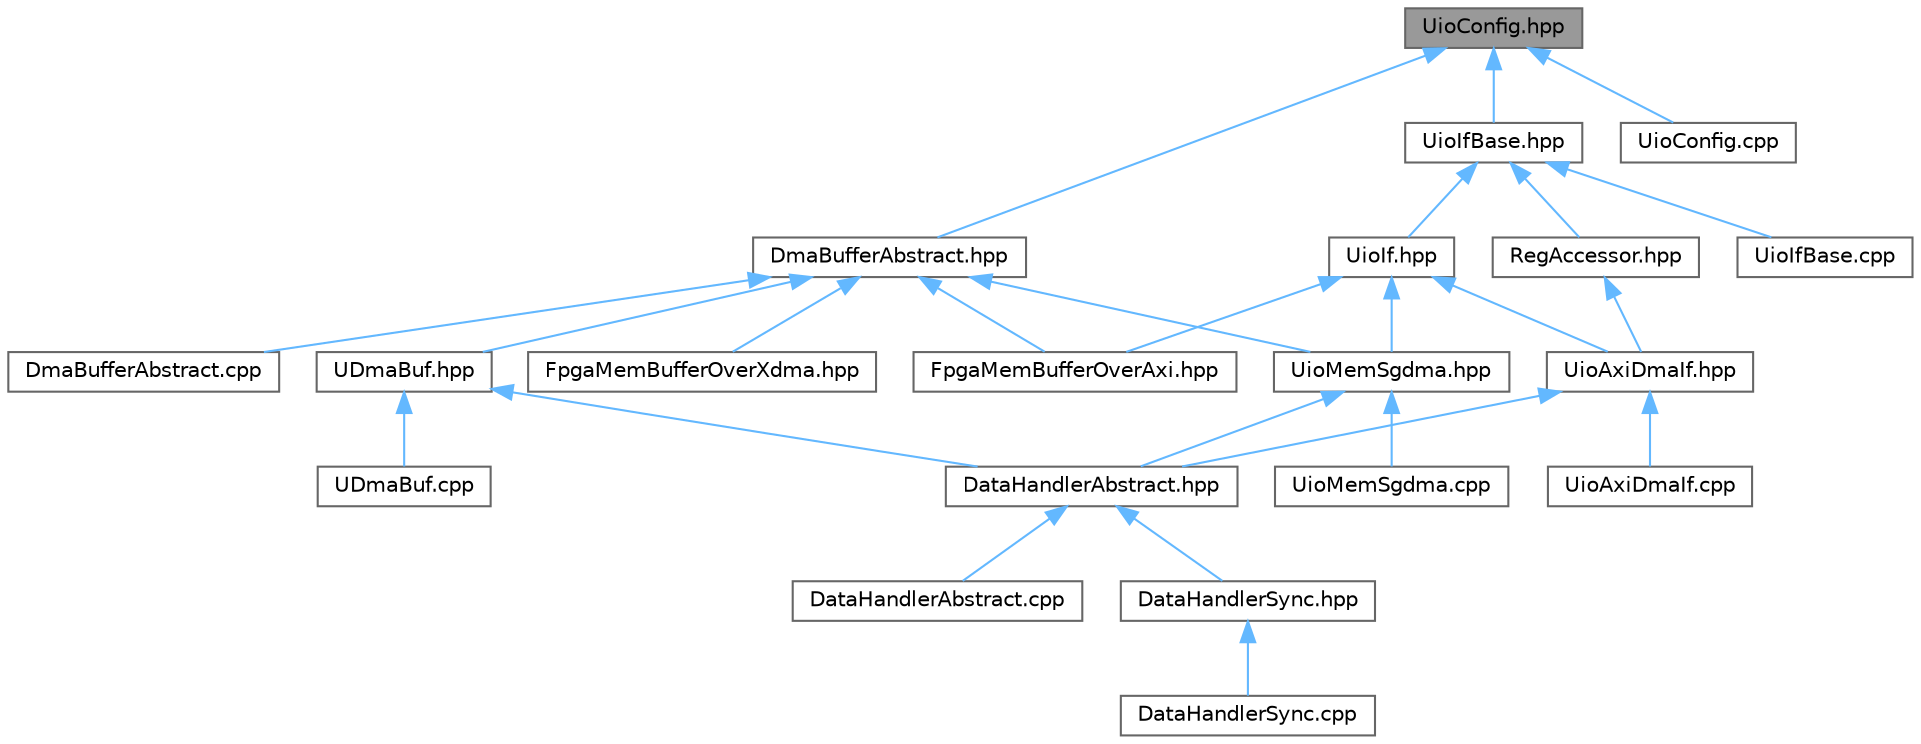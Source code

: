 digraph "UioConfig.hpp"
{
 // INTERACTIVE_SVG=YES
 // LATEX_PDF_SIZE
  bgcolor="transparent";
  edge [fontname=Helvetica,fontsize=10,labelfontname=Helvetica,labelfontsize=10];
  node [fontname=Helvetica,fontsize=10,shape=box,height=0.2,width=0.4];
  Node1 [label="UioConfig.hpp",height=0.2,width=0.4,color="gray40", fillcolor="grey60", style="filled", fontcolor="black",tooltip=" "];
  Node1 -> Node2 [dir="back",color="steelblue1",style="solid"];
  Node2 [label="DmaBufferAbstract.hpp",height=0.2,width=0.4,color="grey40", fillcolor="white", style="filled",URL="$_dma_buffer_abstract_8hpp.html",tooltip=" "];
  Node2 -> Node3 [dir="back",color="steelblue1",style="solid"];
  Node3 [label="DmaBufferAbstract.cpp",height=0.2,width=0.4,color="grey40", fillcolor="white", style="filled",URL="$_dma_buffer_abstract_8cpp.html",tooltip=" "];
  Node2 -> Node4 [dir="back",color="steelblue1",style="solid"];
  Node4 [label="FpgaMemBufferOverAxi.hpp",height=0.2,width=0.4,color="grey40", fillcolor="white", style="filled",URL="$_fpga_mem_buffer_over_axi_8hpp.html",tooltip=" "];
  Node2 -> Node5 [dir="back",color="steelblue1",style="solid"];
  Node5 [label="FpgaMemBufferOverXdma.hpp",height=0.2,width=0.4,color="grey40", fillcolor="white", style="filled",URL="$_fpga_mem_buffer_over_xdma_8hpp.html",tooltip=" "];
  Node2 -> Node6 [dir="back",color="steelblue1",style="solid"];
  Node6 [label="UDmaBuf.hpp",height=0.2,width=0.4,color="grey40", fillcolor="white", style="filled",URL="$_u_dma_buf_8hpp.html",tooltip=" "];
  Node6 -> Node7 [dir="back",color="steelblue1",style="solid"];
  Node7 [label="DataHandlerAbstract.hpp",height=0.2,width=0.4,color="grey40", fillcolor="white", style="filled",URL="$_data_handler_abstract_8hpp.html",tooltip=" "];
  Node7 -> Node8 [dir="back",color="steelblue1",style="solid"];
  Node8 [label="DataHandlerAbstract.cpp",height=0.2,width=0.4,color="grey40", fillcolor="white", style="filled",URL="$_data_handler_abstract_8cpp.html",tooltip=" "];
  Node7 -> Node9 [dir="back",color="steelblue1",style="solid"];
  Node9 [label="DataHandlerSync.hpp",height=0.2,width=0.4,color="grey40", fillcolor="white", style="filled",URL="$_data_handler_sync_8hpp.html",tooltip=" "];
  Node9 -> Node10 [dir="back",color="steelblue1",style="solid"];
  Node10 [label="DataHandlerSync.cpp",height=0.2,width=0.4,color="grey40", fillcolor="white", style="filled",URL="$_data_handler_sync_8cpp.html",tooltip=" "];
  Node6 -> Node11 [dir="back",color="steelblue1",style="solid"];
  Node11 [label="UDmaBuf.cpp",height=0.2,width=0.4,color="grey40", fillcolor="white", style="filled",URL="$_u_dma_buf_8cpp.html",tooltip=" "];
  Node2 -> Node12 [dir="back",color="steelblue1",style="solid"];
  Node12 [label="UioMemSgdma.hpp",height=0.2,width=0.4,color="grey40", fillcolor="white", style="filled",URL="$_uio_mem_sgdma_8hpp.html",tooltip=" "];
  Node12 -> Node7 [dir="back",color="steelblue1",style="solid"];
  Node12 -> Node13 [dir="back",color="steelblue1",style="solid"];
  Node13 [label="UioMemSgdma.cpp",height=0.2,width=0.4,color="grey40", fillcolor="white", style="filled",URL="$_uio_mem_sgdma_8cpp.html",tooltip=" "];
  Node1 -> Node14 [dir="back",color="steelblue1",style="solid"];
  Node14 [label="UioConfig.cpp",height=0.2,width=0.4,color="grey40", fillcolor="white", style="filled",URL="$_uio_config_8cpp.html",tooltip=" "];
  Node1 -> Node15 [dir="back",color="steelblue1",style="solid"];
  Node15 [label="UioIfBase.hpp",height=0.2,width=0.4,color="grey40", fillcolor="white", style="filled",URL="$_uio_if_base_8hpp.html",tooltip=" "];
  Node15 -> Node16 [dir="back",color="steelblue1",style="solid"];
  Node16 [label="RegAccessor.hpp",height=0.2,width=0.4,color="grey40", fillcolor="white", style="filled",URL="$_reg_accessor_8hpp.html",tooltip=" "];
  Node16 -> Node17 [dir="back",color="steelblue1",style="solid"];
  Node17 [label="UioAxiDmaIf.hpp",height=0.2,width=0.4,color="grey40", fillcolor="white", style="filled",URL="$_uio_axi_dma_if_8hpp.html",tooltip=" "];
  Node17 -> Node7 [dir="back",color="steelblue1",style="solid"];
  Node17 -> Node18 [dir="back",color="steelblue1",style="solid"];
  Node18 [label="UioAxiDmaIf.cpp",height=0.2,width=0.4,color="grey40", fillcolor="white", style="filled",URL="$_uio_axi_dma_if_8cpp.html",tooltip=" "];
  Node15 -> Node19 [dir="back",color="steelblue1",style="solid"];
  Node19 [label="UioIf.hpp",height=0.2,width=0.4,color="grey40", fillcolor="white", style="filled",URL="$_uio_if_8hpp.html",tooltip=" "];
  Node19 -> Node4 [dir="back",color="steelblue1",style="solid"];
  Node19 -> Node17 [dir="back",color="steelblue1",style="solid"];
  Node19 -> Node12 [dir="back",color="steelblue1",style="solid"];
  Node15 -> Node20 [dir="back",color="steelblue1",style="solid"];
  Node20 [label="UioIfBase.cpp",height=0.2,width=0.4,color="grey40", fillcolor="white", style="filled",URL="$_uio_if_base_8cpp.html",tooltip=" "];
}
